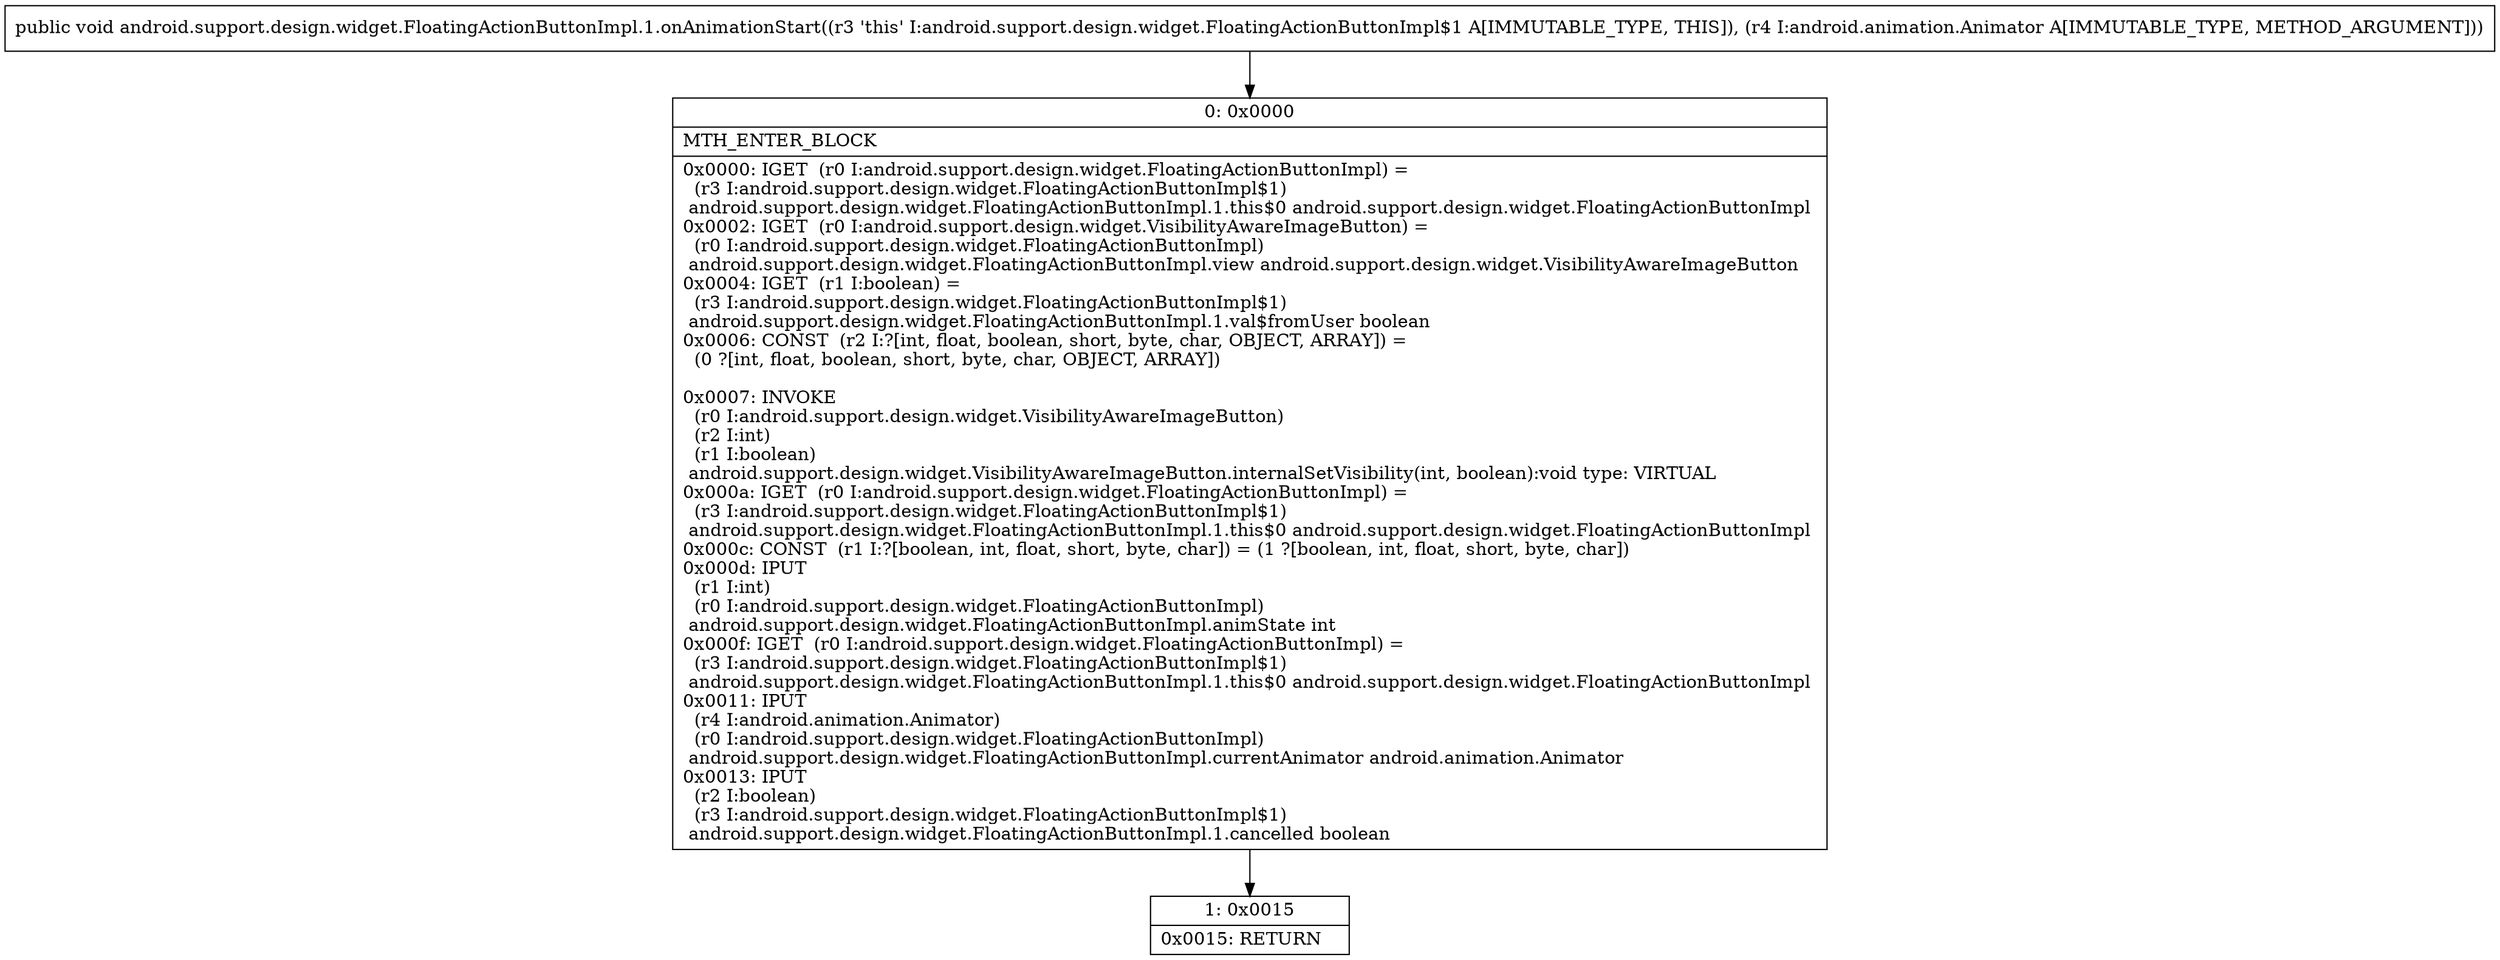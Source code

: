 digraph "CFG forandroid.support.design.widget.FloatingActionButtonImpl.1.onAnimationStart(Landroid\/animation\/Animator;)V" {
Node_0 [shape=record,label="{0\:\ 0x0000|MTH_ENTER_BLOCK\l|0x0000: IGET  (r0 I:android.support.design.widget.FloatingActionButtonImpl) = \l  (r3 I:android.support.design.widget.FloatingActionButtonImpl$1)\l android.support.design.widget.FloatingActionButtonImpl.1.this$0 android.support.design.widget.FloatingActionButtonImpl \l0x0002: IGET  (r0 I:android.support.design.widget.VisibilityAwareImageButton) = \l  (r0 I:android.support.design.widget.FloatingActionButtonImpl)\l android.support.design.widget.FloatingActionButtonImpl.view android.support.design.widget.VisibilityAwareImageButton \l0x0004: IGET  (r1 I:boolean) = \l  (r3 I:android.support.design.widget.FloatingActionButtonImpl$1)\l android.support.design.widget.FloatingActionButtonImpl.1.val$fromUser boolean \l0x0006: CONST  (r2 I:?[int, float, boolean, short, byte, char, OBJECT, ARRAY]) = \l  (0 ?[int, float, boolean, short, byte, char, OBJECT, ARRAY])\l \l0x0007: INVOKE  \l  (r0 I:android.support.design.widget.VisibilityAwareImageButton)\l  (r2 I:int)\l  (r1 I:boolean)\l android.support.design.widget.VisibilityAwareImageButton.internalSetVisibility(int, boolean):void type: VIRTUAL \l0x000a: IGET  (r0 I:android.support.design.widget.FloatingActionButtonImpl) = \l  (r3 I:android.support.design.widget.FloatingActionButtonImpl$1)\l android.support.design.widget.FloatingActionButtonImpl.1.this$0 android.support.design.widget.FloatingActionButtonImpl \l0x000c: CONST  (r1 I:?[boolean, int, float, short, byte, char]) = (1 ?[boolean, int, float, short, byte, char]) \l0x000d: IPUT  \l  (r1 I:int)\l  (r0 I:android.support.design.widget.FloatingActionButtonImpl)\l android.support.design.widget.FloatingActionButtonImpl.animState int \l0x000f: IGET  (r0 I:android.support.design.widget.FloatingActionButtonImpl) = \l  (r3 I:android.support.design.widget.FloatingActionButtonImpl$1)\l android.support.design.widget.FloatingActionButtonImpl.1.this$0 android.support.design.widget.FloatingActionButtonImpl \l0x0011: IPUT  \l  (r4 I:android.animation.Animator)\l  (r0 I:android.support.design.widget.FloatingActionButtonImpl)\l android.support.design.widget.FloatingActionButtonImpl.currentAnimator android.animation.Animator \l0x0013: IPUT  \l  (r2 I:boolean)\l  (r3 I:android.support.design.widget.FloatingActionButtonImpl$1)\l android.support.design.widget.FloatingActionButtonImpl.1.cancelled boolean \l}"];
Node_1 [shape=record,label="{1\:\ 0x0015|0x0015: RETURN   \l}"];
MethodNode[shape=record,label="{public void android.support.design.widget.FloatingActionButtonImpl.1.onAnimationStart((r3 'this' I:android.support.design.widget.FloatingActionButtonImpl$1 A[IMMUTABLE_TYPE, THIS]), (r4 I:android.animation.Animator A[IMMUTABLE_TYPE, METHOD_ARGUMENT])) }"];
MethodNode -> Node_0;
Node_0 -> Node_1;
}

